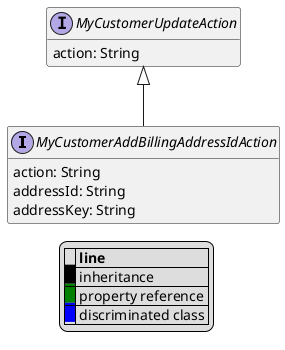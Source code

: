 @startuml

hide empty fields
hide empty methods
legend
|= |= line |
|<back:black>   </back>| inheritance |
|<back:green>   </back>| property reference |
|<back:blue>   </back>| discriminated class |
endlegend
interface MyCustomerAddBillingAddressIdAction [[MyCustomerAddBillingAddressIdAction.svg]] extends MyCustomerUpdateAction {
    action: String
    addressId: String
    addressKey: String
}
interface MyCustomerUpdateAction [[MyCustomerUpdateAction.svg]]  {
    action: String
}





@enduml
